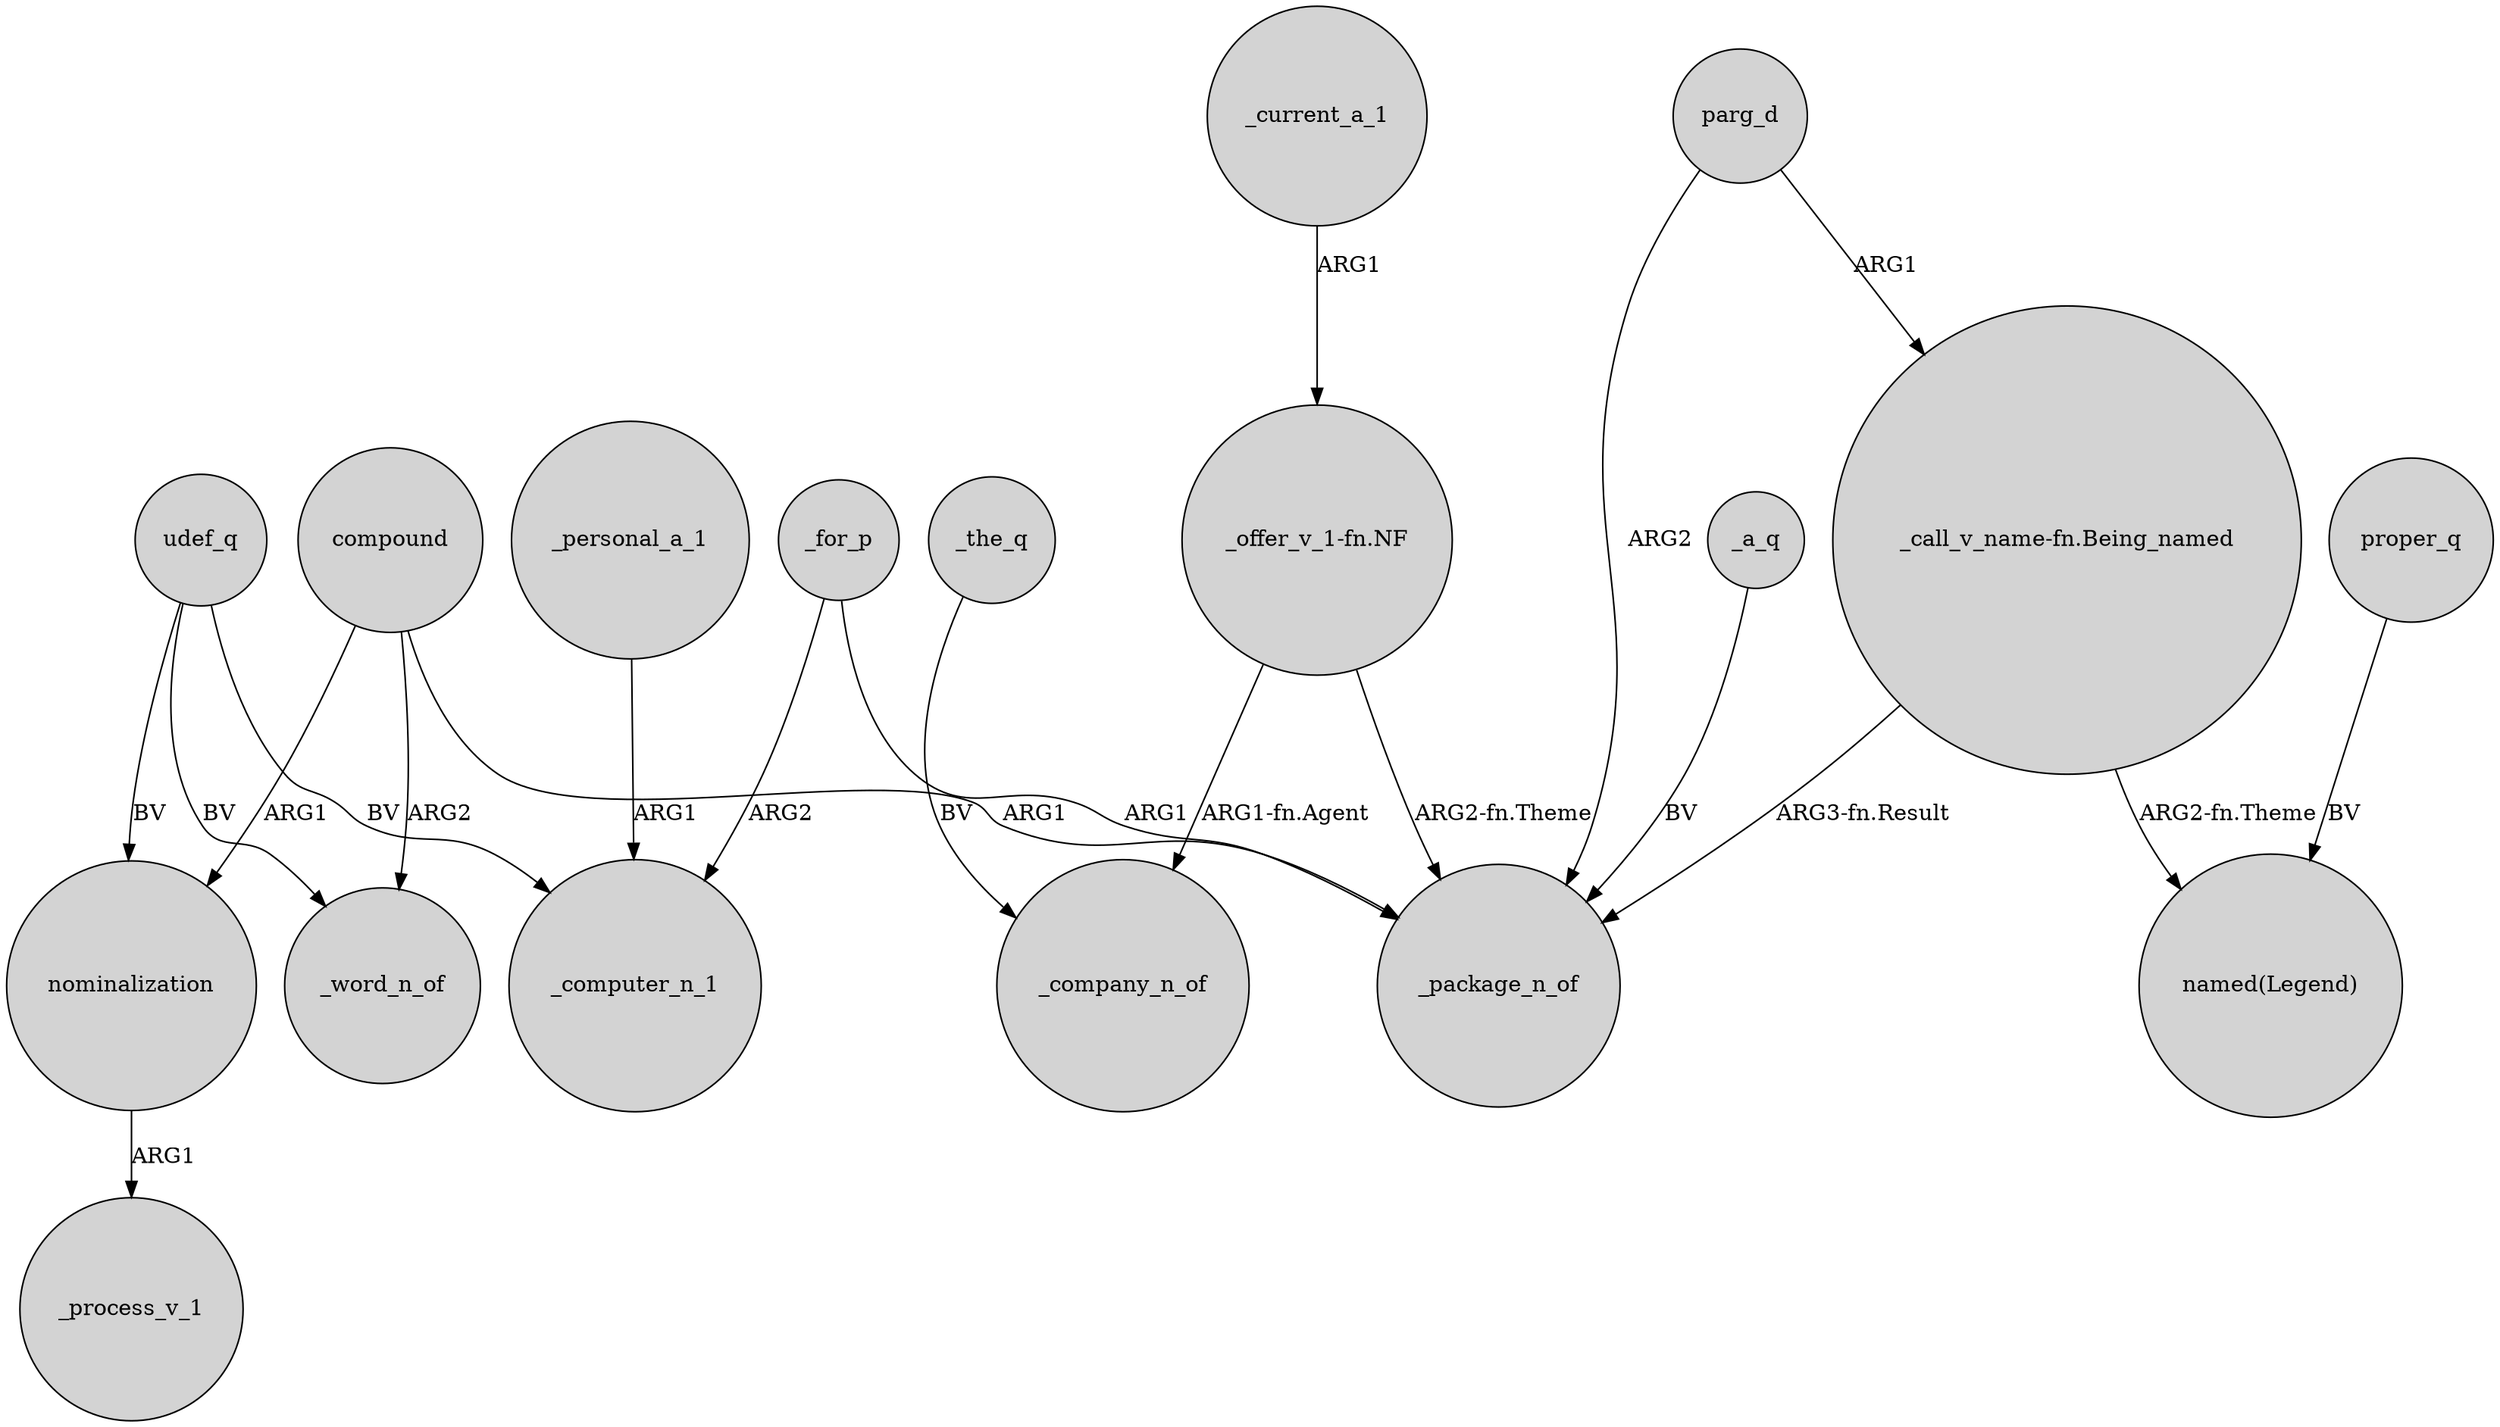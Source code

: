 digraph {
	node [shape=circle style=filled]
	_current_a_1 -> "_offer_v_1-fn.NF" [label=ARG1]
	compound -> _word_n_of [label=ARG2]
	nominalization -> _process_v_1 [label=ARG1]
	_for_p -> _package_n_of [label=ARG1]
	udef_q -> _word_n_of [label=BV]
	parg_d -> "_call_v_name-fn.Being_named" [label=ARG1]
	"_offer_v_1-fn.NF" -> _company_n_of [label="ARG1-fn.Agent"]
	udef_q -> _computer_n_1 [label=BV]
	_the_q -> _company_n_of [label=BV]
	compound -> _package_n_of [label=ARG1]
	proper_q -> "named(Legend)" [label=BV]
	_personal_a_1 -> _computer_n_1 [label=ARG1]
	parg_d -> _package_n_of [label=ARG2]
	udef_q -> nominalization [label=BV]
	"_call_v_name-fn.Being_named" -> "named(Legend)" [label="ARG2-fn.Theme"]
	_a_q -> _package_n_of [label=BV]
	"_call_v_name-fn.Being_named" -> _package_n_of [label="ARG3-fn.Result"]
	"_offer_v_1-fn.NF" -> _package_n_of [label="ARG2-fn.Theme"]
	compound -> nominalization [label=ARG1]
	_for_p -> _computer_n_1 [label=ARG2]
}
